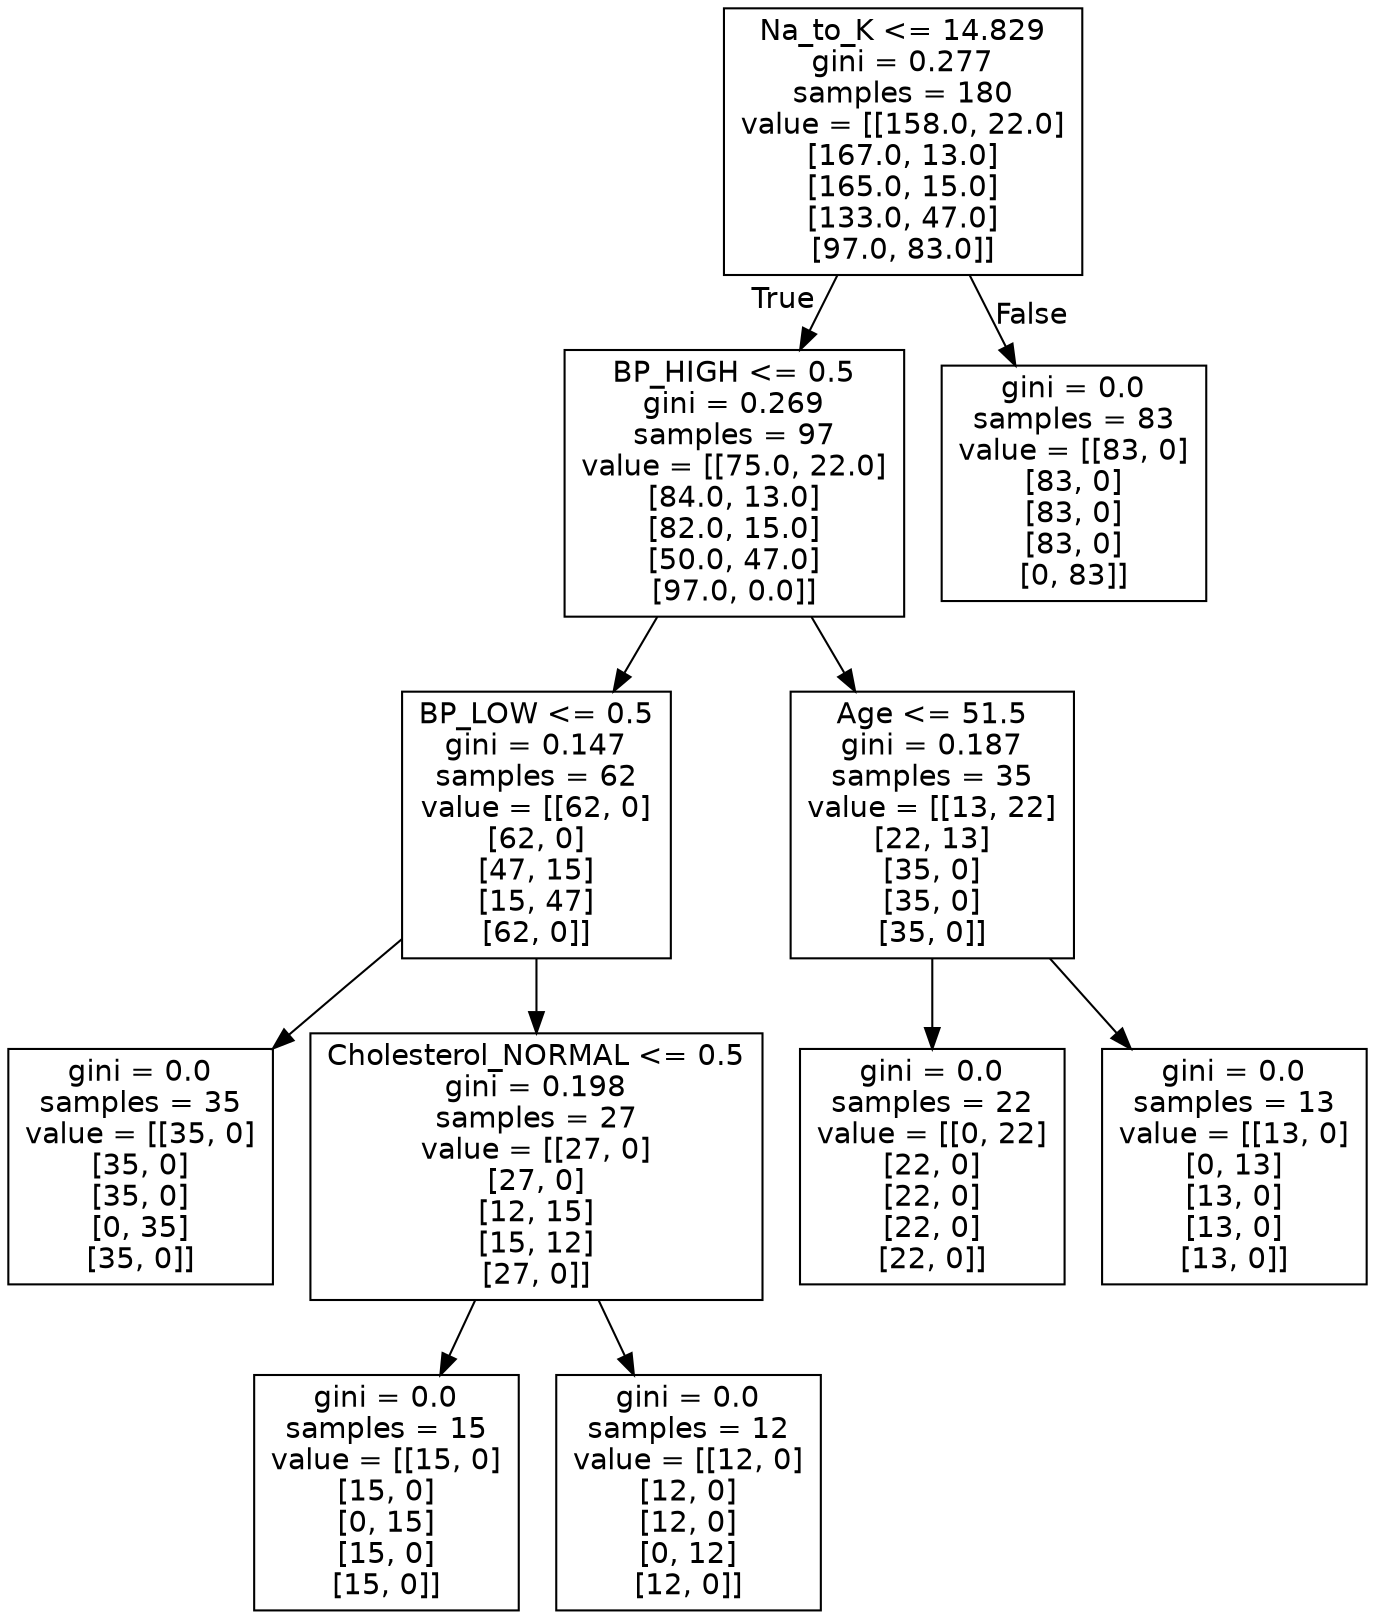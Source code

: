 digraph Tree {
node [shape=box, fontname="helvetica"] ;
edge [fontname="helvetica"] ;
0 [label="Na_to_K <= 14.829\ngini = 0.277\nsamples = 180\nvalue = [[158.0, 22.0]\n[167.0, 13.0]\n[165.0, 15.0]\n[133.0, 47.0]\n[97.0, 83.0]]"] ;
1 [label="BP_HIGH <= 0.5\ngini = 0.269\nsamples = 97\nvalue = [[75.0, 22.0]\n[84.0, 13.0]\n[82.0, 15.0]\n[50.0, 47.0]\n[97.0, 0.0]]"] ;
0 -> 1 [labeldistance=2.5, labelangle=45, headlabel="True"] ;
2 [label="BP_LOW <= 0.5\ngini = 0.147\nsamples = 62\nvalue = [[62, 0]\n[62, 0]\n[47, 15]\n[15, 47]\n[62, 0]]"] ;
1 -> 2 ;
3 [label="gini = 0.0\nsamples = 35\nvalue = [[35, 0]\n[35, 0]\n[35, 0]\n[0, 35]\n[35, 0]]"] ;
2 -> 3 ;
4 [label="Cholesterol_NORMAL <= 0.5\ngini = 0.198\nsamples = 27\nvalue = [[27, 0]\n[27, 0]\n[12, 15]\n[15, 12]\n[27, 0]]"] ;
2 -> 4 ;
5 [label="gini = 0.0\nsamples = 15\nvalue = [[15, 0]\n[15, 0]\n[0, 15]\n[15, 0]\n[15, 0]]"] ;
4 -> 5 ;
6 [label="gini = 0.0\nsamples = 12\nvalue = [[12, 0]\n[12, 0]\n[12, 0]\n[0, 12]\n[12, 0]]"] ;
4 -> 6 ;
7 [label="Age <= 51.5\ngini = 0.187\nsamples = 35\nvalue = [[13, 22]\n[22, 13]\n[35, 0]\n[35, 0]\n[35, 0]]"] ;
1 -> 7 ;
8 [label="gini = 0.0\nsamples = 22\nvalue = [[0, 22]\n[22, 0]\n[22, 0]\n[22, 0]\n[22, 0]]"] ;
7 -> 8 ;
9 [label="gini = 0.0\nsamples = 13\nvalue = [[13, 0]\n[0, 13]\n[13, 0]\n[13, 0]\n[13, 0]]"] ;
7 -> 9 ;
10 [label="gini = 0.0\nsamples = 83\nvalue = [[83, 0]\n[83, 0]\n[83, 0]\n[83, 0]\n[0, 83]]"] ;
0 -> 10 [labeldistance=2.5, labelangle=-45, headlabel="False"] ;
}